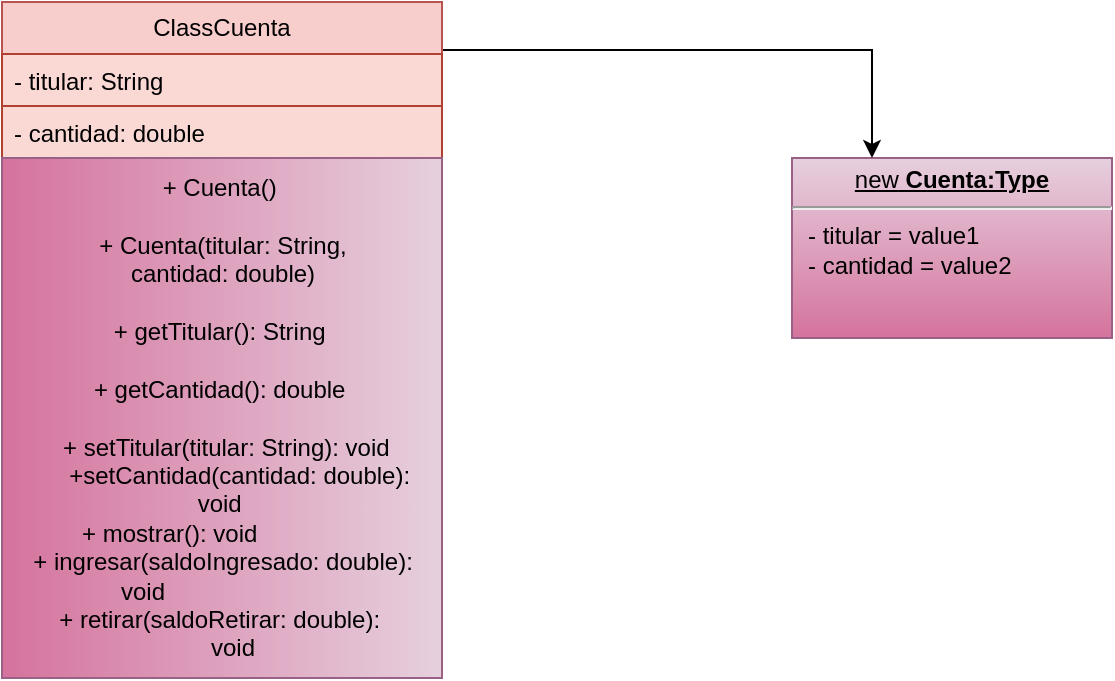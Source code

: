 <mxfile version="21.6.8" type="github">
  <diagram name="Página-1" id="eCp4bgU8Sb1_hOatNqFA">
    <mxGraphModel dx="880" dy="446" grid="1" gridSize="10" guides="1" tooltips="1" connect="1" arrows="1" fold="1" page="1" pageScale="1" pageWidth="827" pageHeight="1169" math="0" shadow="0">
      <root>
        <mxCell id="0" />
        <mxCell id="1" parent="0" />
        <mxCell id="AjPdIi-b3gTqN4PaRdsS-2" value="&lt;p style=&quot;margin:0px;margin-top:4px;text-align:center;text-decoration:underline;&quot;&gt;new&lt;b&gt;&amp;nbsp;Cuenta:Type&lt;/b&gt;&lt;/p&gt;&lt;hr&gt;&lt;p style=&quot;margin:0px;margin-left:8px;&quot;&gt;- titular = value1&lt;br&gt;- cantidad = value2&lt;br&gt;&lt;br&gt;&lt;/p&gt;" style="verticalAlign=top;align=left;overflow=fill;fontSize=12;fontFamily=Helvetica;html=1;whiteSpace=wrap;fillColor=#e6d0de;gradientColor=#d5739d;strokeColor=#996185;" vertex="1" parent="1">
          <mxGeometry x="500" y="190" width="160" height="90" as="geometry" />
        </mxCell>
        <mxCell id="AjPdIi-b3gTqN4PaRdsS-10" style="edgeStyle=orthogonalEdgeStyle;rounded=0;orthogonalLoop=1;jettySize=auto;html=1;entryX=0.25;entryY=0;entryDx=0;entryDy=0;" edge="1" parent="1" target="AjPdIi-b3gTqN4PaRdsS-2">
          <mxGeometry relative="1" as="geometry">
            <mxPoint x="320" y="135" as="sourcePoint" />
            <mxPoint x="540" y="180" as="targetPoint" />
            <Array as="points">
              <mxPoint x="320" y="136" />
              <mxPoint x="540" y="136" />
            </Array>
          </mxGeometry>
        </mxCell>
        <mxCell id="AjPdIi-b3gTqN4PaRdsS-11" value="ClassCuenta " style="swimlane;fontStyle=0;childLayout=stackLayout;horizontal=1;startSize=26;fillColor=#f8cecc;horizontalStack=0;resizeParent=1;resizeParentMax=0;resizeLast=0;collapsible=1;marginBottom=0;whiteSpace=wrap;html=1;strokeColor=#b85450;" vertex="1" parent="1">
          <mxGeometry x="105" y="112" width="220" height="78" as="geometry" />
        </mxCell>
        <mxCell id="AjPdIi-b3gTqN4PaRdsS-12" value="- titular: String   " style="text;strokeColor=#ae4132;fillColor=#fad9d5;align=left;verticalAlign=top;spacingLeft=4;spacingRight=4;overflow=hidden;rotatable=0;points=[[0,0.5],[1,0.5]];portConstraint=eastwest;whiteSpace=wrap;html=1;" vertex="1" parent="AjPdIi-b3gTqN4PaRdsS-11">
          <mxGeometry y="26" width="220" height="26" as="geometry" />
        </mxCell>
        <mxCell id="AjPdIi-b3gTqN4PaRdsS-14" value="- cantidad: double" style="text;strokeColor=#ae4132;fillColor=#fad9d5;align=left;verticalAlign=top;spacingLeft=4;spacingRight=4;overflow=hidden;rotatable=0;points=[[0,0.5],[1,0.5]];portConstraint=eastwest;whiteSpace=wrap;html=1;" vertex="1" parent="AjPdIi-b3gTqN4PaRdsS-11">
          <mxGeometry y="52" width="220" height="26" as="geometry" />
        </mxCell>
        <mxCell id="AjPdIi-b3gTqN4PaRdsS-33" value="+ Cuenta()&amp;nbsp;&lt;br&gt;&lt;br&gt;+&amp;nbsp;Cuenta(titular: String,&lt;br&gt;&lt;span style=&quot;background-color: initial;&quot;&gt;cantidad: double)&lt;br&gt;&lt;br&gt;&lt;/span&gt;&lt;span style=&quot;background-color: initial;&quot;&gt;+ getTitular(): String&amp;nbsp;&lt;br&gt;&amp;nbsp; &amp;nbsp; &amp;nbsp; &amp;nbsp; &amp;nbsp; &amp;nbsp;&amp;nbsp;&lt;br&gt;&lt;/span&gt;&lt;span style=&quot;background-color: initial;&quot;&gt;+ getCantidad(): double&amp;nbsp; &lt;br&gt;&amp;nbsp; &amp;nbsp; &amp;nbsp; &amp;nbsp; &amp;nbsp;&amp;nbsp;&lt;/span&gt;&lt;span style=&quot;background-color: initial;&quot;&gt;&lt;br&gt;&lt;/span&gt;&lt;div&gt;&lt;div&gt;&amp;nbsp;+ setTitular(titular: String): void&lt;/div&gt;&lt;div&gt;&amp;nbsp; &amp;nbsp; &amp;nbsp;+setCantidad(cantidad: double):&lt;/div&gt;&lt;div&gt;void&amp;nbsp;&lt;/div&gt;&lt;div&gt;&amp;nbsp;+ mostrar(): void&amp;nbsp; &amp;nbsp; &amp;nbsp; &amp;nbsp; &amp;nbsp; &amp;nbsp; &amp;nbsp; &amp;nbsp; &amp;nbsp;&lt;/div&gt;&lt;div&gt;&amp;nbsp;+ ingresar(saldoIngresado: double):&amp;nbsp;&lt;/div&gt;&lt;div&gt;&amp;nbsp; &amp;nbsp; void&amp;nbsp; &amp;nbsp; &amp;nbsp; &amp;nbsp; &amp;nbsp; &amp;nbsp; &amp;nbsp; &amp;nbsp; &amp;nbsp; &amp;nbsp; &amp;nbsp; &amp;nbsp; &amp;nbsp; &amp;nbsp;&amp;nbsp;&lt;/div&gt;&lt;div&gt;&amp;nbsp; + retirar(saldoRetirar: double):&amp;nbsp; &amp;nbsp;&lt;/div&gt;&lt;div&gt;&amp;nbsp; &amp;nbsp; void&amp;nbsp;&lt;/div&gt;&lt;/div&gt;" style="text;html=1;align=center;verticalAlign=middle;resizable=0;points=[];autosize=1;strokeColor=#996185;fillColor=#e6d0de;rotation=0;gradientColor=#d5739d;direction=south;" vertex="1" parent="1">
          <mxGeometry x="105" y="190" width="220" height="260" as="geometry" />
        </mxCell>
      </root>
    </mxGraphModel>
  </diagram>
</mxfile>

